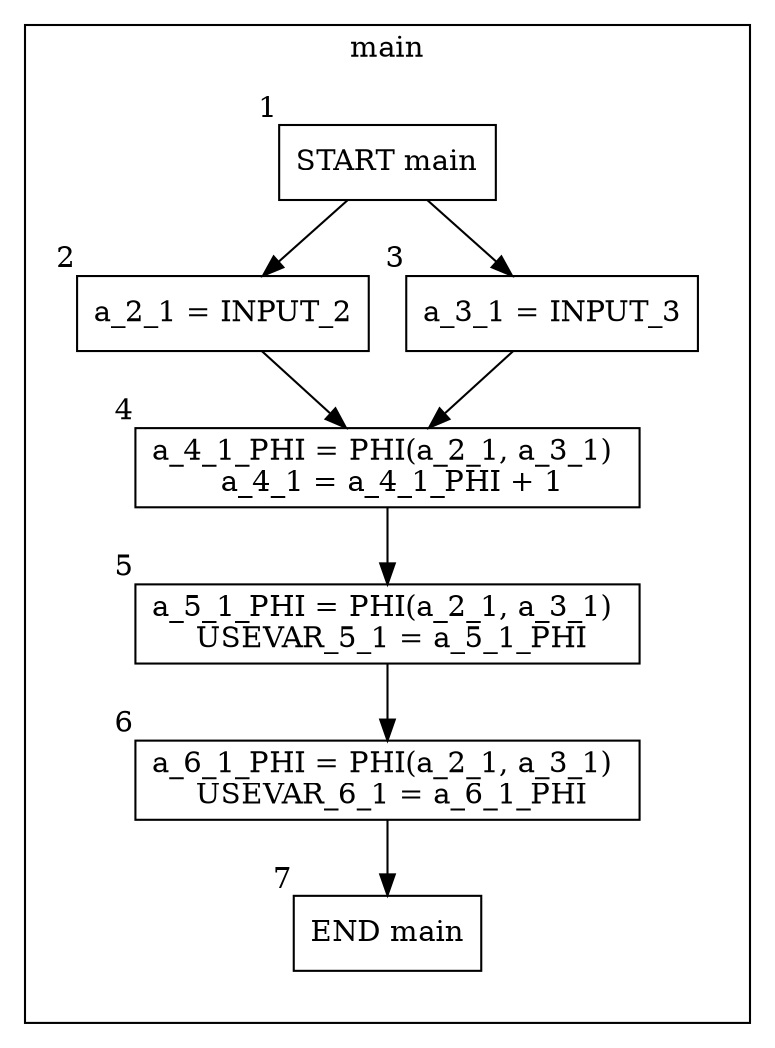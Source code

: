 digraph G {

	subgraph cluster_main {
		label = "main";
		margin = 25;
		node_1 [shape=box, xlabel="1", label="START main"];
		node_2 [shape=record, xlabel="2", label="a_2_1 = INPUT_2"];
		node_3 [shape=record, xlabel="3", label="a_3_1 = INPUT_3"];
		node_4 [shape=record, xlabel="4", label="a_4_1_PHI = PHI(a_2_1, a_3_1) \n a_4_1 = a_4_1_PHI + 1"];
		node_5 [shape=record, xlabel="5", label="a_5_1_PHI = PHI(a_2_1, a_3_1) \n USEVAR_5_1 = a_5_1_PHI"];
		node_6 [shape=record, xlabel="6", label="a_6_1_PHI = PHI(a_2_1, a_3_1) \n USEVAR_6_1 = a_6_1_PHI"];
		node_7 [shape=box, xlabel="7", label="END main"];
		node_1 -> node_2;
		node_1 -> node_3;
		node_2 -> node_4;
		node_3 -> node_4;
		node_4 -> node_5;
		node_5 -> node_6;
		node_6 -> node_7;
	}
}
